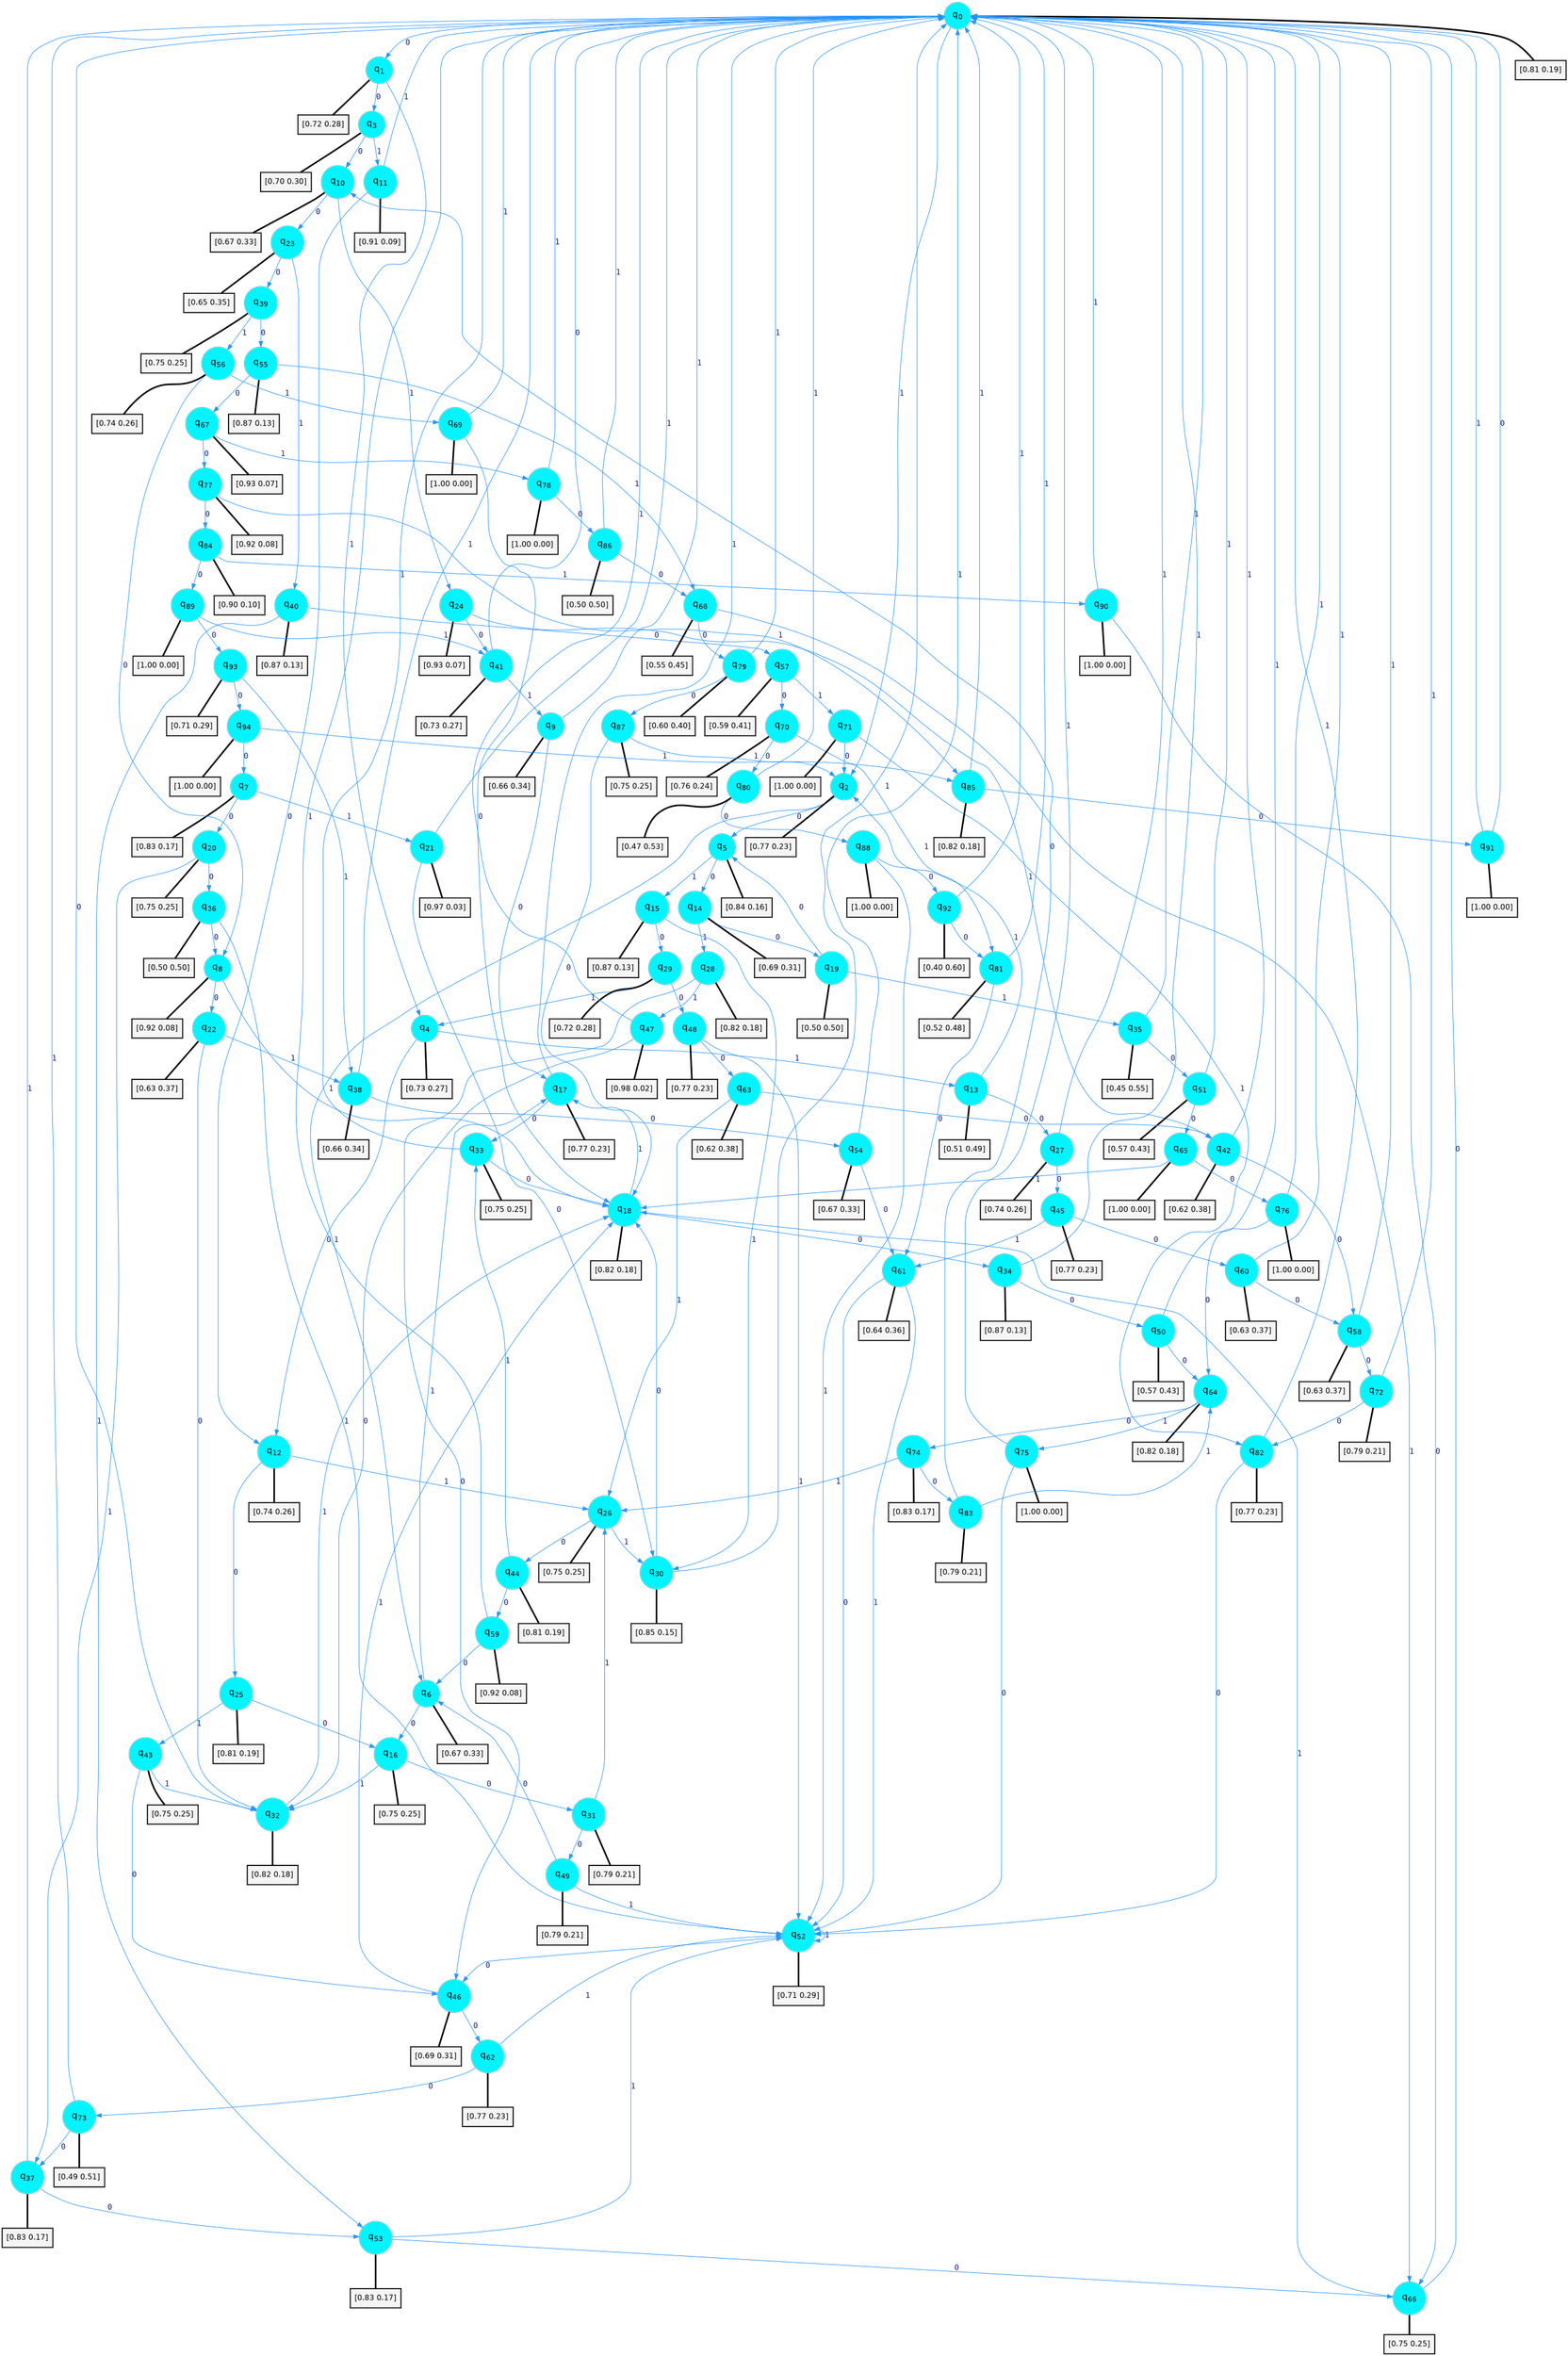 digraph G {
graph [
bgcolor=transparent, dpi=300, rankdir=TD, size="40,25"];
node [
color=gray, fillcolor=turquoise1, fontcolor=black, fontname=Helvetica, fontsize=16, fontweight=bold, shape=circle, style=filled];
edge [
arrowsize=1, color=dodgerblue1, fontcolor=midnightblue, fontname=courier, fontweight=bold, penwidth=1, style=solid, weight=20];
0[label=<q<SUB>0</SUB>>];
1[label=<q<SUB>1</SUB>>];
2[label=<q<SUB>2</SUB>>];
3[label=<q<SUB>3</SUB>>];
4[label=<q<SUB>4</SUB>>];
5[label=<q<SUB>5</SUB>>];
6[label=<q<SUB>6</SUB>>];
7[label=<q<SUB>7</SUB>>];
8[label=<q<SUB>8</SUB>>];
9[label=<q<SUB>9</SUB>>];
10[label=<q<SUB>10</SUB>>];
11[label=<q<SUB>11</SUB>>];
12[label=<q<SUB>12</SUB>>];
13[label=<q<SUB>13</SUB>>];
14[label=<q<SUB>14</SUB>>];
15[label=<q<SUB>15</SUB>>];
16[label=<q<SUB>16</SUB>>];
17[label=<q<SUB>17</SUB>>];
18[label=<q<SUB>18</SUB>>];
19[label=<q<SUB>19</SUB>>];
20[label=<q<SUB>20</SUB>>];
21[label=<q<SUB>21</SUB>>];
22[label=<q<SUB>22</SUB>>];
23[label=<q<SUB>23</SUB>>];
24[label=<q<SUB>24</SUB>>];
25[label=<q<SUB>25</SUB>>];
26[label=<q<SUB>26</SUB>>];
27[label=<q<SUB>27</SUB>>];
28[label=<q<SUB>28</SUB>>];
29[label=<q<SUB>29</SUB>>];
30[label=<q<SUB>30</SUB>>];
31[label=<q<SUB>31</SUB>>];
32[label=<q<SUB>32</SUB>>];
33[label=<q<SUB>33</SUB>>];
34[label=<q<SUB>34</SUB>>];
35[label=<q<SUB>35</SUB>>];
36[label=<q<SUB>36</SUB>>];
37[label=<q<SUB>37</SUB>>];
38[label=<q<SUB>38</SUB>>];
39[label=<q<SUB>39</SUB>>];
40[label=<q<SUB>40</SUB>>];
41[label=<q<SUB>41</SUB>>];
42[label=<q<SUB>42</SUB>>];
43[label=<q<SUB>43</SUB>>];
44[label=<q<SUB>44</SUB>>];
45[label=<q<SUB>45</SUB>>];
46[label=<q<SUB>46</SUB>>];
47[label=<q<SUB>47</SUB>>];
48[label=<q<SUB>48</SUB>>];
49[label=<q<SUB>49</SUB>>];
50[label=<q<SUB>50</SUB>>];
51[label=<q<SUB>51</SUB>>];
52[label=<q<SUB>52</SUB>>];
53[label=<q<SUB>53</SUB>>];
54[label=<q<SUB>54</SUB>>];
55[label=<q<SUB>55</SUB>>];
56[label=<q<SUB>56</SUB>>];
57[label=<q<SUB>57</SUB>>];
58[label=<q<SUB>58</SUB>>];
59[label=<q<SUB>59</SUB>>];
60[label=<q<SUB>60</SUB>>];
61[label=<q<SUB>61</SUB>>];
62[label=<q<SUB>62</SUB>>];
63[label=<q<SUB>63</SUB>>];
64[label=<q<SUB>64</SUB>>];
65[label=<q<SUB>65</SUB>>];
66[label=<q<SUB>66</SUB>>];
67[label=<q<SUB>67</SUB>>];
68[label=<q<SUB>68</SUB>>];
69[label=<q<SUB>69</SUB>>];
70[label=<q<SUB>70</SUB>>];
71[label=<q<SUB>71</SUB>>];
72[label=<q<SUB>72</SUB>>];
73[label=<q<SUB>73</SUB>>];
74[label=<q<SUB>74</SUB>>];
75[label=<q<SUB>75</SUB>>];
76[label=<q<SUB>76</SUB>>];
77[label=<q<SUB>77</SUB>>];
78[label=<q<SUB>78</SUB>>];
79[label=<q<SUB>79</SUB>>];
80[label=<q<SUB>80</SUB>>];
81[label=<q<SUB>81</SUB>>];
82[label=<q<SUB>82</SUB>>];
83[label=<q<SUB>83</SUB>>];
84[label=<q<SUB>84</SUB>>];
85[label=<q<SUB>85</SUB>>];
86[label=<q<SUB>86</SUB>>];
87[label=<q<SUB>87</SUB>>];
88[label=<q<SUB>88</SUB>>];
89[label=<q<SUB>89</SUB>>];
90[label=<q<SUB>90</SUB>>];
91[label=<q<SUB>91</SUB>>];
92[label=<q<SUB>92</SUB>>];
93[label=<q<SUB>93</SUB>>];
94[label=<q<SUB>94</SUB>>];
95[label="[0.81 0.19]", shape=box,fontcolor=black, fontname=Helvetica, fontsize=14, penwidth=2, fillcolor=whitesmoke,color=black];
96[label="[0.72 0.28]", shape=box,fontcolor=black, fontname=Helvetica, fontsize=14, penwidth=2, fillcolor=whitesmoke,color=black];
97[label="[0.77 0.23]", shape=box,fontcolor=black, fontname=Helvetica, fontsize=14, penwidth=2, fillcolor=whitesmoke,color=black];
98[label="[0.70 0.30]", shape=box,fontcolor=black, fontname=Helvetica, fontsize=14, penwidth=2, fillcolor=whitesmoke,color=black];
99[label="[0.73 0.27]", shape=box,fontcolor=black, fontname=Helvetica, fontsize=14, penwidth=2, fillcolor=whitesmoke,color=black];
100[label="[0.84 0.16]", shape=box,fontcolor=black, fontname=Helvetica, fontsize=14, penwidth=2, fillcolor=whitesmoke,color=black];
101[label="[0.67 0.33]", shape=box,fontcolor=black, fontname=Helvetica, fontsize=14, penwidth=2, fillcolor=whitesmoke,color=black];
102[label="[0.83 0.17]", shape=box,fontcolor=black, fontname=Helvetica, fontsize=14, penwidth=2, fillcolor=whitesmoke,color=black];
103[label="[0.92 0.08]", shape=box,fontcolor=black, fontname=Helvetica, fontsize=14, penwidth=2, fillcolor=whitesmoke,color=black];
104[label="[0.66 0.34]", shape=box,fontcolor=black, fontname=Helvetica, fontsize=14, penwidth=2, fillcolor=whitesmoke,color=black];
105[label="[0.67 0.33]", shape=box,fontcolor=black, fontname=Helvetica, fontsize=14, penwidth=2, fillcolor=whitesmoke,color=black];
106[label="[0.91 0.09]", shape=box,fontcolor=black, fontname=Helvetica, fontsize=14, penwidth=2, fillcolor=whitesmoke,color=black];
107[label="[0.74 0.26]", shape=box,fontcolor=black, fontname=Helvetica, fontsize=14, penwidth=2, fillcolor=whitesmoke,color=black];
108[label="[0.51 0.49]", shape=box,fontcolor=black, fontname=Helvetica, fontsize=14, penwidth=2, fillcolor=whitesmoke,color=black];
109[label="[0.69 0.31]", shape=box,fontcolor=black, fontname=Helvetica, fontsize=14, penwidth=2, fillcolor=whitesmoke,color=black];
110[label="[0.87 0.13]", shape=box,fontcolor=black, fontname=Helvetica, fontsize=14, penwidth=2, fillcolor=whitesmoke,color=black];
111[label="[0.75 0.25]", shape=box,fontcolor=black, fontname=Helvetica, fontsize=14, penwidth=2, fillcolor=whitesmoke,color=black];
112[label="[0.77 0.23]", shape=box,fontcolor=black, fontname=Helvetica, fontsize=14, penwidth=2, fillcolor=whitesmoke,color=black];
113[label="[0.82 0.18]", shape=box,fontcolor=black, fontname=Helvetica, fontsize=14, penwidth=2, fillcolor=whitesmoke,color=black];
114[label="[0.50 0.50]", shape=box,fontcolor=black, fontname=Helvetica, fontsize=14, penwidth=2, fillcolor=whitesmoke,color=black];
115[label="[0.75 0.25]", shape=box,fontcolor=black, fontname=Helvetica, fontsize=14, penwidth=2, fillcolor=whitesmoke,color=black];
116[label="[0.97 0.03]", shape=box,fontcolor=black, fontname=Helvetica, fontsize=14, penwidth=2, fillcolor=whitesmoke,color=black];
117[label="[0.63 0.37]", shape=box,fontcolor=black, fontname=Helvetica, fontsize=14, penwidth=2, fillcolor=whitesmoke,color=black];
118[label="[0.65 0.35]", shape=box,fontcolor=black, fontname=Helvetica, fontsize=14, penwidth=2, fillcolor=whitesmoke,color=black];
119[label="[0.93 0.07]", shape=box,fontcolor=black, fontname=Helvetica, fontsize=14, penwidth=2, fillcolor=whitesmoke,color=black];
120[label="[0.81 0.19]", shape=box,fontcolor=black, fontname=Helvetica, fontsize=14, penwidth=2, fillcolor=whitesmoke,color=black];
121[label="[0.75 0.25]", shape=box,fontcolor=black, fontname=Helvetica, fontsize=14, penwidth=2, fillcolor=whitesmoke,color=black];
122[label="[0.74 0.26]", shape=box,fontcolor=black, fontname=Helvetica, fontsize=14, penwidth=2, fillcolor=whitesmoke,color=black];
123[label="[0.82 0.18]", shape=box,fontcolor=black, fontname=Helvetica, fontsize=14, penwidth=2, fillcolor=whitesmoke,color=black];
124[label="[0.72 0.28]", shape=box,fontcolor=black, fontname=Helvetica, fontsize=14, penwidth=2, fillcolor=whitesmoke,color=black];
125[label="[0.85 0.15]", shape=box,fontcolor=black, fontname=Helvetica, fontsize=14, penwidth=2, fillcolor=whitesmoke,color=black];
126[label="[0.79 0.21]", shape=box,fontcolor=black, fontname=Helvetica, fontsize=14, penwidth=2, fillcolor=whitesmoke,color=black];
127[label="[0.82 0.18]", shape=box,fontcolor=black, fontname=Helvetica, fontsize=14, penwidth=2, fillcolor=whitesmoke,color=black];
128[label="[0.75 0.25]", shape=box,fontcolor=black, fontname=Helvetica, fontsize=14, penwidth=2, fillcolor=whitesmoke,color=black];
129[label="[0.87 0.13]", shape=box,fontcolor=black, fontname=Helvetica, fontsize=14, penwidth=2, fillcolor=whitesmoke,color=black];
130[label="[0.45 0.55]", shape=box,fontcolor=black, fontname=Helvetica, fontsize=14, penwidth=2, fillcolor=whitesmoke,color=black];
131[label="[0.50 0.50]", shape=box,fontcolor=black, fontname=Helvetica, fontsize=14, penwidth=2, fillcolor=whitesmoke,color=black];
132[label="[0.83 0.17]", shape=box,fontcolor=black, fontname=Helvetica, fontsize=14, penwidth=2, fillcolor=whitesmoke,color=black];
133[label="[0.66 0.34]", shape=box,fontcolor=black, fontname=Helvetica, fontsize=14, penwidth=2, fillcolor=whitesmoke,color=black];
134[label="[0.75 0.25]", shape=box,fontcolor=black, fontname=Helvetica, fontsize=14, penwidth=2, fillcolor=whitesmoke,color=black];
135[label="[0.87 0.13]", shape=box,fontcolor=black, fontname=Helvetica, fontsize=14, penwidth=2, fillcolor=whitesmoke,color=black];
136[label="[0.73 0.27]", shape=box,fontcolor=black, fontname=Helvetica, fontsize=14, penwidth=2, fillcolor=whitesmoke,color=black];
137[label="[0.62 0.38]", shape=box,fontcolor=black, fontname=Helvetica, fontsize=14, penwidth=2, fillcolor=whitesmoke,color=black];
138[label="[0.75 0.25]", shape=box,fontcolor=black, fontname=Helvetica, fontsize=14, penwidth=2, fillcolor=whitesmoke,color=black];
139[label="[0.81 0.19]", shape=box,fontcolor=black, fontname=Helvetica, fontsize=14, penwidth=2, fillcolor=whitesmoke,color=black];
140[label="[0.77 0.23]", shape=box,fontcolor=black, fontname=Helvetica, fontsize=14, penwidth=2, fillcolor=whitesmoke,color=black];
141[label="[0.69 0.31]", shape=box,fontcolor=black, fontname=Helvetica, fontsize=14, penwidth=2, fillcolor=whitesmoke,color=black];
142[label="[0.98 0.02]", shape=box,fontcolor=black, fontname=Helvetica, fontsize=14, penwidth=2, fillcolor=whitesmoke,color=black];
143[label="[0.77 0.23]", shape=box,fontcolor=black, fontname=Helvetica, fontsize=14, penwidth=2, fillcolor=whitesmoke,color=black];
144[label="[0.79 0.21]", shape=box,fontcolor=black, fontname=Helvetica, fontsize=14, penwidth=2, fillcolor=whitesmoke,color=black];
145[label="[0.57 0.43]", shape=box,fontcolor=black, fontname=Helvetica, fontsize=14, penwidth=2, fillcolor=whitesmoke,color=black];
146[label="[0.57 0.43]", shape=box,fontcolor=black, fontname=Helvetica, fontsize=14, penwidth=2, fillcolor=whitesmoke,color=black];
147[label="[0.71 0.29]", shape=box,fontcolor=black, fontname=Helvetica, fontsize=14, penwidth=2, fillcolor=whitesmoke,color=black];
148[label="[0.83 0.17]", shape=box,fontcolor=black, fontname=Helvetica, fontsize=14, penwidth=2, fillcolor=whitesmoke,color=black];
149[label="[0.67 0.33]", shape=box,fontcolor=black, fontname=Helvetica, fontsize=14, penwidth=2, fillcolor=whitesmoke,color=black];
150[label="[0.87 0.13]", shape=box,fontcolor=black, fontname=Helvetica, fontsize=14, penwidth=2, fillcolor=whitesmoke,color=black];
151[label="[0.74 0.26]", shape=box,fontcolor=black, fontname=Helvetica, fontsize=14, penwidth=2, fillcolor=whitesmoke,color=black];
152[label="[0.59 0.41]", shape=box,fontcolor=black, fontname=Helvetica, fontsize=14, penwidth=2, fillcolor=whitesmoke,color=black];
153[label="[0.63 0.37]", shape=box,fontcolor=black, fontname=Helvetica, fontsize=14, penwidth=2, fillcolor=whitesmoke,color=black];
154[label="[0.92 0.08]", shape=box,fontcolor=black, fontname=Helvetica, fontsize=14, penwidth=2, fillcolor=whitesmoke,color=black];
155[label="[0.63 0.37]", shape=box,fontcolor=black, fontname=Helvetica, fontsize=14, penwidth=2, fillcolor=whitesmoke,color=black];
156[label="[0.64 0.36]", shape=box,fontcolor=black, fontname=Helvetica, fontsize=14, penwidth=2, fillcolor=whitesmoke,color=black];
157[label="[0.77 0.23]", shape=box,fontcolor=black, fontname=Helvetica, fontsize=14, penwidth=2, fillcolor=whitesmoke,color=black];
158[label="[0.62 0.38]", shape=box,fontcolor=black, fontname=Helvetica, fontsize=14, penwidth=2, fillcolor=whitesmoke,color=black];
159[label="[0.82 0.18]", shape=box,fontcolor=black, fontname=Helvetica, fontsize=14, penwidth=2, fillcolor=whitesmoke,color=black];
160[label="[1.00 0.00]", shape=box,fontcolor=black, fontname=Helvetica, fontsize=14, penwidth=2, fillcolor=whitesmoke,color=black];
161[label="[0.75 0.25]", shape=box,fontcolor=black, fontname=Helvetica, fontsize=14, penwidth=2, fillcolor=whitesmoke,color=black];
162[label="[0.93 0.07]", shape=box,fontcolor=black, fontname=Helvetica, fontsize=14, penwidth=2, fillcolor=whitesmoke,color=black];
163[label="[0.55 0.45]", shape=box,fontcolor=black, fontname=Helvetica, fontsize=14, penwidth=2, fillcolor=whitesmoke,color=black];
164[label="[1.00 0.00]", shape=box,fontcolor=black, fontname=Helvetica, fontsize=14, penwidth=2, fillcolor=whitesmoke,color=black];
165[label="[0.76 0.24]", shape=box,fontcolor=black, fontname=Helvetica, fontsize=14, penwidth=2, fillcolor=whitesmoke,color=black];
166[label="[1.00 0.00]", shape=box,fontcolor=black, fontname=Helvetica, fontsize=14, penwidth=2, fillcolor=whitesmoke,color=black];
167[label="[0.79 0.21]", shape=box,fontcolor=black, fontname=Helvetica, fontsize=14, penwidth=2, fillcolor=whitesmoke,color=black];
168[label="[0.49 0.51]", shape=box,fontcolor=black, fontname=Helvetica, fontsize=14, penwidth=2, fillcolor=whitesmoke,color=black];
169[label="[0.83 0.17]", shape=box,fontcolor=black, fontname=Helvetica, fontsize=14, penwidth=2, fillcolor=whitesmoke,color=black];
170[label="[1.00 0.00]", shape=box,fontcolor=black, fontname=Helvetica, fontsize=14, penwidth=2, fillcolor=whitesmoke,color=black];
171[label="[1.00 0.00]", shape=box,fontcolor=black, fontname=Helvetica, fontsize=14, penwidth=2, fillcolor=whitesmoke,color=black];
172[label="[0.92 0.08]", shape=box,fontcolor=black, fontname=Helvetica, fontsize=14, penwidth=2, fillcolor=whitesmoke,color=black];
173[label="[1.00 0.00]", shape=box,fontcolor=black, fontname=Helvetica, fontsize=14, penwidth=2, fillcolor=whitesmoke,color=black];
174[label="[0.60 0.40]", shape=box,fontcolor=black, fontname=Helvetica, fontsize=14, penwidth=2, fillcolor=whitesmoke,color=black];
175[label="[0.47 0.53]", shape=box,fontcolor=black, fontname=Helvetica, fontsize=14, penwidth=2, fillcolor=whitesmoke,color=black];
176[label="[0.52 0.48]", shape=box,fontcolor=black, fontname=Helvetica, fontsize=14, penwidth=2, fillcolor=whitesmoke,color=black];
177[label="[0.77 0.23]", shape=box,fontcolor=black, fontname=Helvetica, fontsize=14, penwidth=2, fillcolor=whitesmoke,color=black];
178[label="[0.79 0.21]", shape=box,fontcolor=black, fontname=Helvetica, fontsize=14, penwidth=2, fillcolor=whitesmoke,color=black];
179[label="[0.90 0.10]", shape=box,fontcolor=black, fontname=Helvetica, fontsize=14, penwidth=2, fillcolor=whitesmoke,color=black];
180[label="[0.82 0.18]", shape=box,fontcolor=black, fontname=Helvetica, fontsize=14, penwidth=2, fillcolor=whitesmoke,color=black];
181[label="[0.50 0.50]", shape=box,fontcolor=black, fontname=Helvetica, fontsize=14, penwidth=2, fillcolor=whitesmoke,color=black];
182[label="[0.75 0.25]", shape=box,fontcolor=black, fontname=Helvetica, fontsize=14, penwidth=2, fillcolor=whitesmoke,color=black];
183[label="[1.00 0.00]", shape=box,fontcolor=black, fontname=Helvetica, fontsize=14, penwidth=2, fillcolor=whitesmoke,color=black];
184[label="[1.00 0.00]", shape=box,fontcolor=black, fontname=Helvetica, fontsize=14, penwidth=2, fillcolor=whitesmoke,color=black];
185[label="[1.00 0.00]", shape=box,fontcolor=black, fontname=Helvetica, fontsize=14, penwidth=2, fillcolor=whitesmoke,color=black];
186[label="[1.00 0.00]", shape=box,fontcolor=black, fontname=Helvetica, fontsize=14, penwidth=2, fillcolor=whitesmoke,color=black];
187[label="[0.40 0.60]", shape=box,fontcolor=black, fontname=Helvetica, fontsize=14, penwidth=2, fillcolor=whitesmoke,color=black];
188[label="[0.71 0.29]", shape=box,fontcolor=black, fontname=Helvetica, fontsize=14, penwidth=2, fillcolor=whitesmoke,color=black];
189[label="[1.00 0.00]", shape=box,fontcolor=black, fontname=Helvetica, fontsize=14, penwidth=2, fillcolor=whitesmoke,color=black];
0->1 [label=0];
0->2 [label=1];
0->95 [arrowhead=none, penwidth=3,color=black];
1->3 [label=0];
1->4 [label=1];
1->96 [arrowhead=none, penwidth=3,color=black];
2->5 [label=0];
2->6 [label=1];
2->97 [arrowhead=none, penwidth=3,color=black];
3->10 [label=0];
3->11 [label=1];
3->98 [arrowhead=none, penwidth=3,color=black];
4->12 [label=0];
4->13 [label=1];
4->99 [arrowhead=none, penwidth=3,color=black];
5->14 [label=0];
5->15 [label=1];
5->100 [arrowhead=none, penwidth=3,color=black];
6->16 [label=0];
6->17 [label=1];
6->101 [arrowhead=none, penwidth=3,color=black];
7->20 [label=0];
7->21 [label=1];
7->102 [arrowhead=none, penwidth=3,color=black];
8->22 [label=0];
8->18 [label=1];
8->103 [arrowhead=none, penwidth=3,color=black];
9->17 [label=0];
9->0 [label=1];
9->104 [arrowhead=none, penwidth=3,color=black];
10->23 [label=0];
10->24 [label=1];
10->105 [arrowhead=none, penwidth=3,color=black];
11->12 [label=0];
11->0 [label=1];
11->106 [arrowhead=none, penwidth=3,color=black];
12->25 [label=0];
12->26 [label=1];
12->107 [arrowhead=none, penwidth=3,color=black];
13->27 [label=0];
13->2 [label=1];
13->108 [arrowhead=none, penwidth=3,color=black];
14->19 [label=0];
14->28 [label=1];
14->109 [arrowhead=none, penwidth=3,color=black];
15->29 [label=0];
15->30 [label=1];
15->110 [arrowhead=none, penwidth=3,color=black];
16->31 [label=0];
16->32 [label=1];
16->111 [arrowhead=none, penwidth=3,color=black];
17->33 [label=0];
17->0 [label=1];
17->112 [arrowhead=none, penwidth=3,color=black];
18->34 [label=0];
18->17 [label=1];
18->113 [arrowhead=none, penwidth=3,color=black];
19->5 [label=0];
19->35 [label=1];
19->114 [arrowhead=none, penwidth=3,color=black];
20->36 [label=0];
20->37 [label=1];
20->115 [arrowhead=none, penwidth=3,color=black];
21->30 [label=0];
21->0 [label=1];
21->116 [arrowhead=none, penwidth=3,color=black];
22->32 [label=0];
22->38 [label=1];
22->117 [arrowhead=none, penwidth=3,color=black];
23->39 [label=0];
23->40 [label=1];
23->118 [arrowhead=none, penwidth=3,color=black];
24->41 [label=0];
24->42 [label=1];
24->119 [arrowhead=none, penwidth=3,color=black];
25->16 [label=0];
25->43 [label=1];
25->120 [arrowhead=none, penwidth=3,color=black];
26->44 [label=0];
26->30 [label=1];
26->121 [arrowhead=none, penwidth=3,color=black];
27->45 [label=0];
27->0 [label=1];
27->122 [arrowhead=none, penwidth=3,color=black];
28->46 [label=0];
28->47 [label=1];
28->123 [arrowhead=none, penwidth=3,color=black];
29->48 [label=0];
29->4 [label=1];
29->124 [arrowhead=none, penwidth=3,color=black];
30->18 [label=0];
30->0 [label=1];
30->125 [arrowhead=none, penwidth=3,color=black];
31->49 [label=0];
31->26 [label=1];
31->126 [arrowhead=none, penwidth=3,color=black];
32->0 [label=0];
32->18 [label=1];
32->127 [arrowhead=none, penwidth=3,color=black];
33->18 [label=0];
33->0 [label=1];
33->128 [arrowhead=none, penwidth=3,color=black];
34->50 [label=0];
34->0 [label=1];
34->129 [arrowhead=none, penwidth=3,color=black];
35->51 [label=0];
35->0 [label=1];
35->130 [arrowhead=none, penwidth=3,color=black];
36->8 [label=0];
36->52 [label=1];
36->131 [arrowhead=none, penwidth=3,color=black];
37->53 [label=0];
37->0 [label=1];
37->132 [arrowhead=none, penwidth=3,color=black];
38->54 [label=0];
38->0 [label=1];
38->133 [arrowhead=none, penwidth=3,color=black];
39->55 [label=0];
39->56 [label=1];
39->134 [arrowhead=none, penwidth=3,color=black];
40->57 [label=0];
40->53 [label=1];
40->135 [arrowhead=none, penwidth=3,color=black];
41->0 [label=0];
41->9 [label=1];
41->136 [arrowhead=none, penwidth=3,color=black];
42->58 [label=0];
42->0 [label=1];
42->137 [arrowhead=none, penwidth=3,color=black];
43->46 [label=0];
43->32 [label=1];
43->138 [arrowhead=none, penwidth=3,color=black];
44->59 [label=0];
44->33 [label=1];
44->139 [arrowhead=none, penwidth=3,color=black];
45->60 [label=0];
45->61 [label=1];
45->140 [arrowhead=none, penwidth=3,color=black];
46->62 [label=0];
46->18 [label=1];
46->141 [arrowhead=none, penwidth=3,color=black];
47->32 [label=0];
47->0 [label=1];
47->142 [arrowhead=none, penwidth=3,color=black];
48->63 [label=0];
48->52 [label=1];
48->143 [arrowhead=none, penwidth=3,color=black];
49->6 [label=0];
49->52 [label=1];
49->144 [arrowhead=none, penwidth=3,color=black];
50->64 [label=0];
50->0 [label=1];
50->145 [arrowhead=none, penwidth=3,color=black];
51->65 [label=0];
51->0 [label=1];
51->146 [arrowhead=none, penwidth=3,color=black];
52->46 [label=0];
52->52 [label=1];
52->147 [arrowhead=none, penwidth=3,color=black];
53->66 [label=0];
53->52 [label=1];
53->148 [arrowhead=none, penwidth=3,color=black];
54->61 [label=0];
54->0 [label=1];
54->149 [arrowhead=none, penwidth=3,color=black];
55->67 [label=0];
55->68 [label=1];
55->150 [arrowhead=none, penwidth=3,color=black];
56->8 [label=0];
56->69 [label=1];
56->151 [arrowhead=none, penwidth=3,color=black];
57->70 [label=0];
57->71 [label=1];
57->152 [arrowhead=none, penwidth=3,color=black];
58->72 [label=0];
58->0 [label=1];
58->153 [arrowhead=none, penwidth=3,color=black];
59->6 [label=0];
59->0 [label=1];
59->154 [arrowhead=none, penwidth=3,color=black];
60->58 [label=0];
60->0 [label=1];
60->155 [arrowhead=none, penwidth=3,color=black];
61->52 [label=0];
61->52 [label=1];
61->156 [arrowhead=none, penwidth=3,color=black];
62->73 [label=0];
62->52 [label=1];
62->157 [arrowhead=none, penwidth=3,color=black];
63->42 [label=0];
63->26 [label=1];
63->158 [arrowhead=none, penwidth=3,color=black];
64->74 [label=0];
64->75 [label=1];
64->159 [arrowhead=none, penwidth=3,color=black];
65->76 [label=0];
65->18 [label=1];
65->160 [arrowhead=none, penwidth=3,color=black];
66->0 [label=0];
66->18 [label=1];
66->161 [arrowhead=none, penwidth=3,color=black];
67->77 [label=0];
67->78 [label=1];
67->162 [arrowhead=none, penwidth=3,color=black];
68->79 [label=0];
68->66 [label=1];
68->163 [arrowhead=none, penwidth=3,color=black];
69->18 [label=0];
69->0 [label=1];
69->164 [arrowhead=none, penwidth=3,color=black];
70->80 [label=0];
70->81 [label=1];
70->165 [arrowhead=none, penwidth=3,color=black];
71->2 [label=0];
71->82 [label=1];
71->166 [arrowhead=none, penwidth=3,color=black];
72->82 [label=0];
72->0 [label=1];
72->167 [arrowhead=none, penwidth=3,color=black];
73->37 [label=0];
73->0 [label=1];
73->168 [arrowhead=none, penwidth=3,color=black];
74->83 [label=0];
74->26 [label=1];
74->169 [arrowhead=none, penwidth=3,color=black];
75->52 [label=0];
75->0 [label=1];
75->170 [arrowhead=none, penwidth=3,color=black];
76->64 [label=0];
76->0 [label=1];
76->171 [arrowhead=none, penwidth=3,color=black];
77->84 [label=0];
77->85 [label=1];
77->172 [arrowhead=none, penwidth=3,color=black];
78->86 [label=0];
78->0 [label=1];
78->173 [arrowhead=none, penwidth=3,color=black];
79->87 [label=0];
79->0 [label=1];
79->174 [arrowhead=none, penwidth=3,color=black];
80->88 [label=0];
80->0 [label=1];
80->175 [arrowhead=none, penwidth=3,color=black];
81->61 [label=0];
81->0 [label=1];
81->176 [arrowhead=none, penwidth=3,color=black];
82->52 [label=0];
82->0 [label=1];
82->177 [arrowhead=none, penwidth=3,color=black];
83->10 [label=0];
83->64 [label=1];
83->178 [arrowhead=none, penwidth=3,color=black];
84->89 [label=0];
84->90 [label=1];
84->179 [arrowhead=none, penwidth=3,color=black];
85->91 [label=0];
85->0 [label=1];
85->180 [arrowhead=none, penwidth=3,color=black];
86->68 [label=0];
86->0 [label=1];
86->181 [arrowhead=none, penwidth=3,color=black];
87->18 [label=0];
87->2 [label=1];
87->182 [arrowhead=none, penwidth=3,color=black];
88->92 [label=0];
88->52 [label=1];
88->183 [arrowhead=none, penwidth=3,color=black];
89->93 [label=0];
89->41 [label=1];
89->184 [arrowhead=none, penwidth=3,color=black];
90->66 [label=0];
90->0 [label=1];
90->185 [arrowhead=none, penwidth=3,color=black];
91->0 [label=0];
91->0 [label=1];
91->186 [arrowhead=none, penwidth=3,color=black];
92->81 [label=0];
92->0 [label=1];
92->187 [arrowhead=none, penwidth=3,color=black];
93->94 [label=0];
93->38 [label=1];
93->188 [arrowhead=none, penwidth=3,color=black];
94->7 [label=0];
94->85 [label=1];
94->189 [arrowhead=none, penwidth=3,color=black];
}
